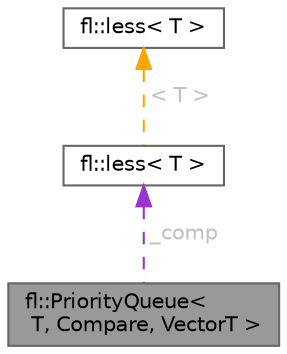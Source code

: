 digraph "fl::PriorityQueue&lt; T, Compare, VectorT &gt;"
{
 // INTERACTIVE_SVG=YES
 // LATEX_PDF_SIZE
  bgcolor="transparent";
  edge [fontname=Helvetica,fontsize=10,labelfontname=Helvetica,labelfontsize=10];
  node [fontname=Helvetica,fontsize=10,shape=box,height=0.2,width=0.4];
  Node1 [id="Node000001",label="fl::PriorityQueue\<\l T, Compare, VectorT \>",height=0.2,width=0.4,color="gray40", fillcolor="grey60", style="filled", fontcolor="black",tooltip=" "];
  Node2 -> Node1 [id="edge1_Node000001_Node000002",dir="back",color="darkorchid3",style="dashed",tooltip=" ",label=" _comp",fontcolor="grey" ];
  Node2 [id="Node000002",label="fl::less\< T \>",height=0.2,width=0.4,color="gray40", fillcolor="white", style="filled",URL="$d6/d07/structfl_1_1less.html",tooltip=" "];
  Node3 -> Node2 [id="edge2_Node000002_Node000003",dir="back",color="orange",style="dashed",tooltip=" ",label=" \< T \>",fontcolor="grey" ];
  Node3 [id="Node000003",label="fl::less\< T \>",height=0.2,width=0.4,color="gray40", fillcolor="white", style="filled",URL="$d6/d07/structfl_1_1less.html",tooltip="Binary function object that returns whether the first argument is less than the second."];
}
